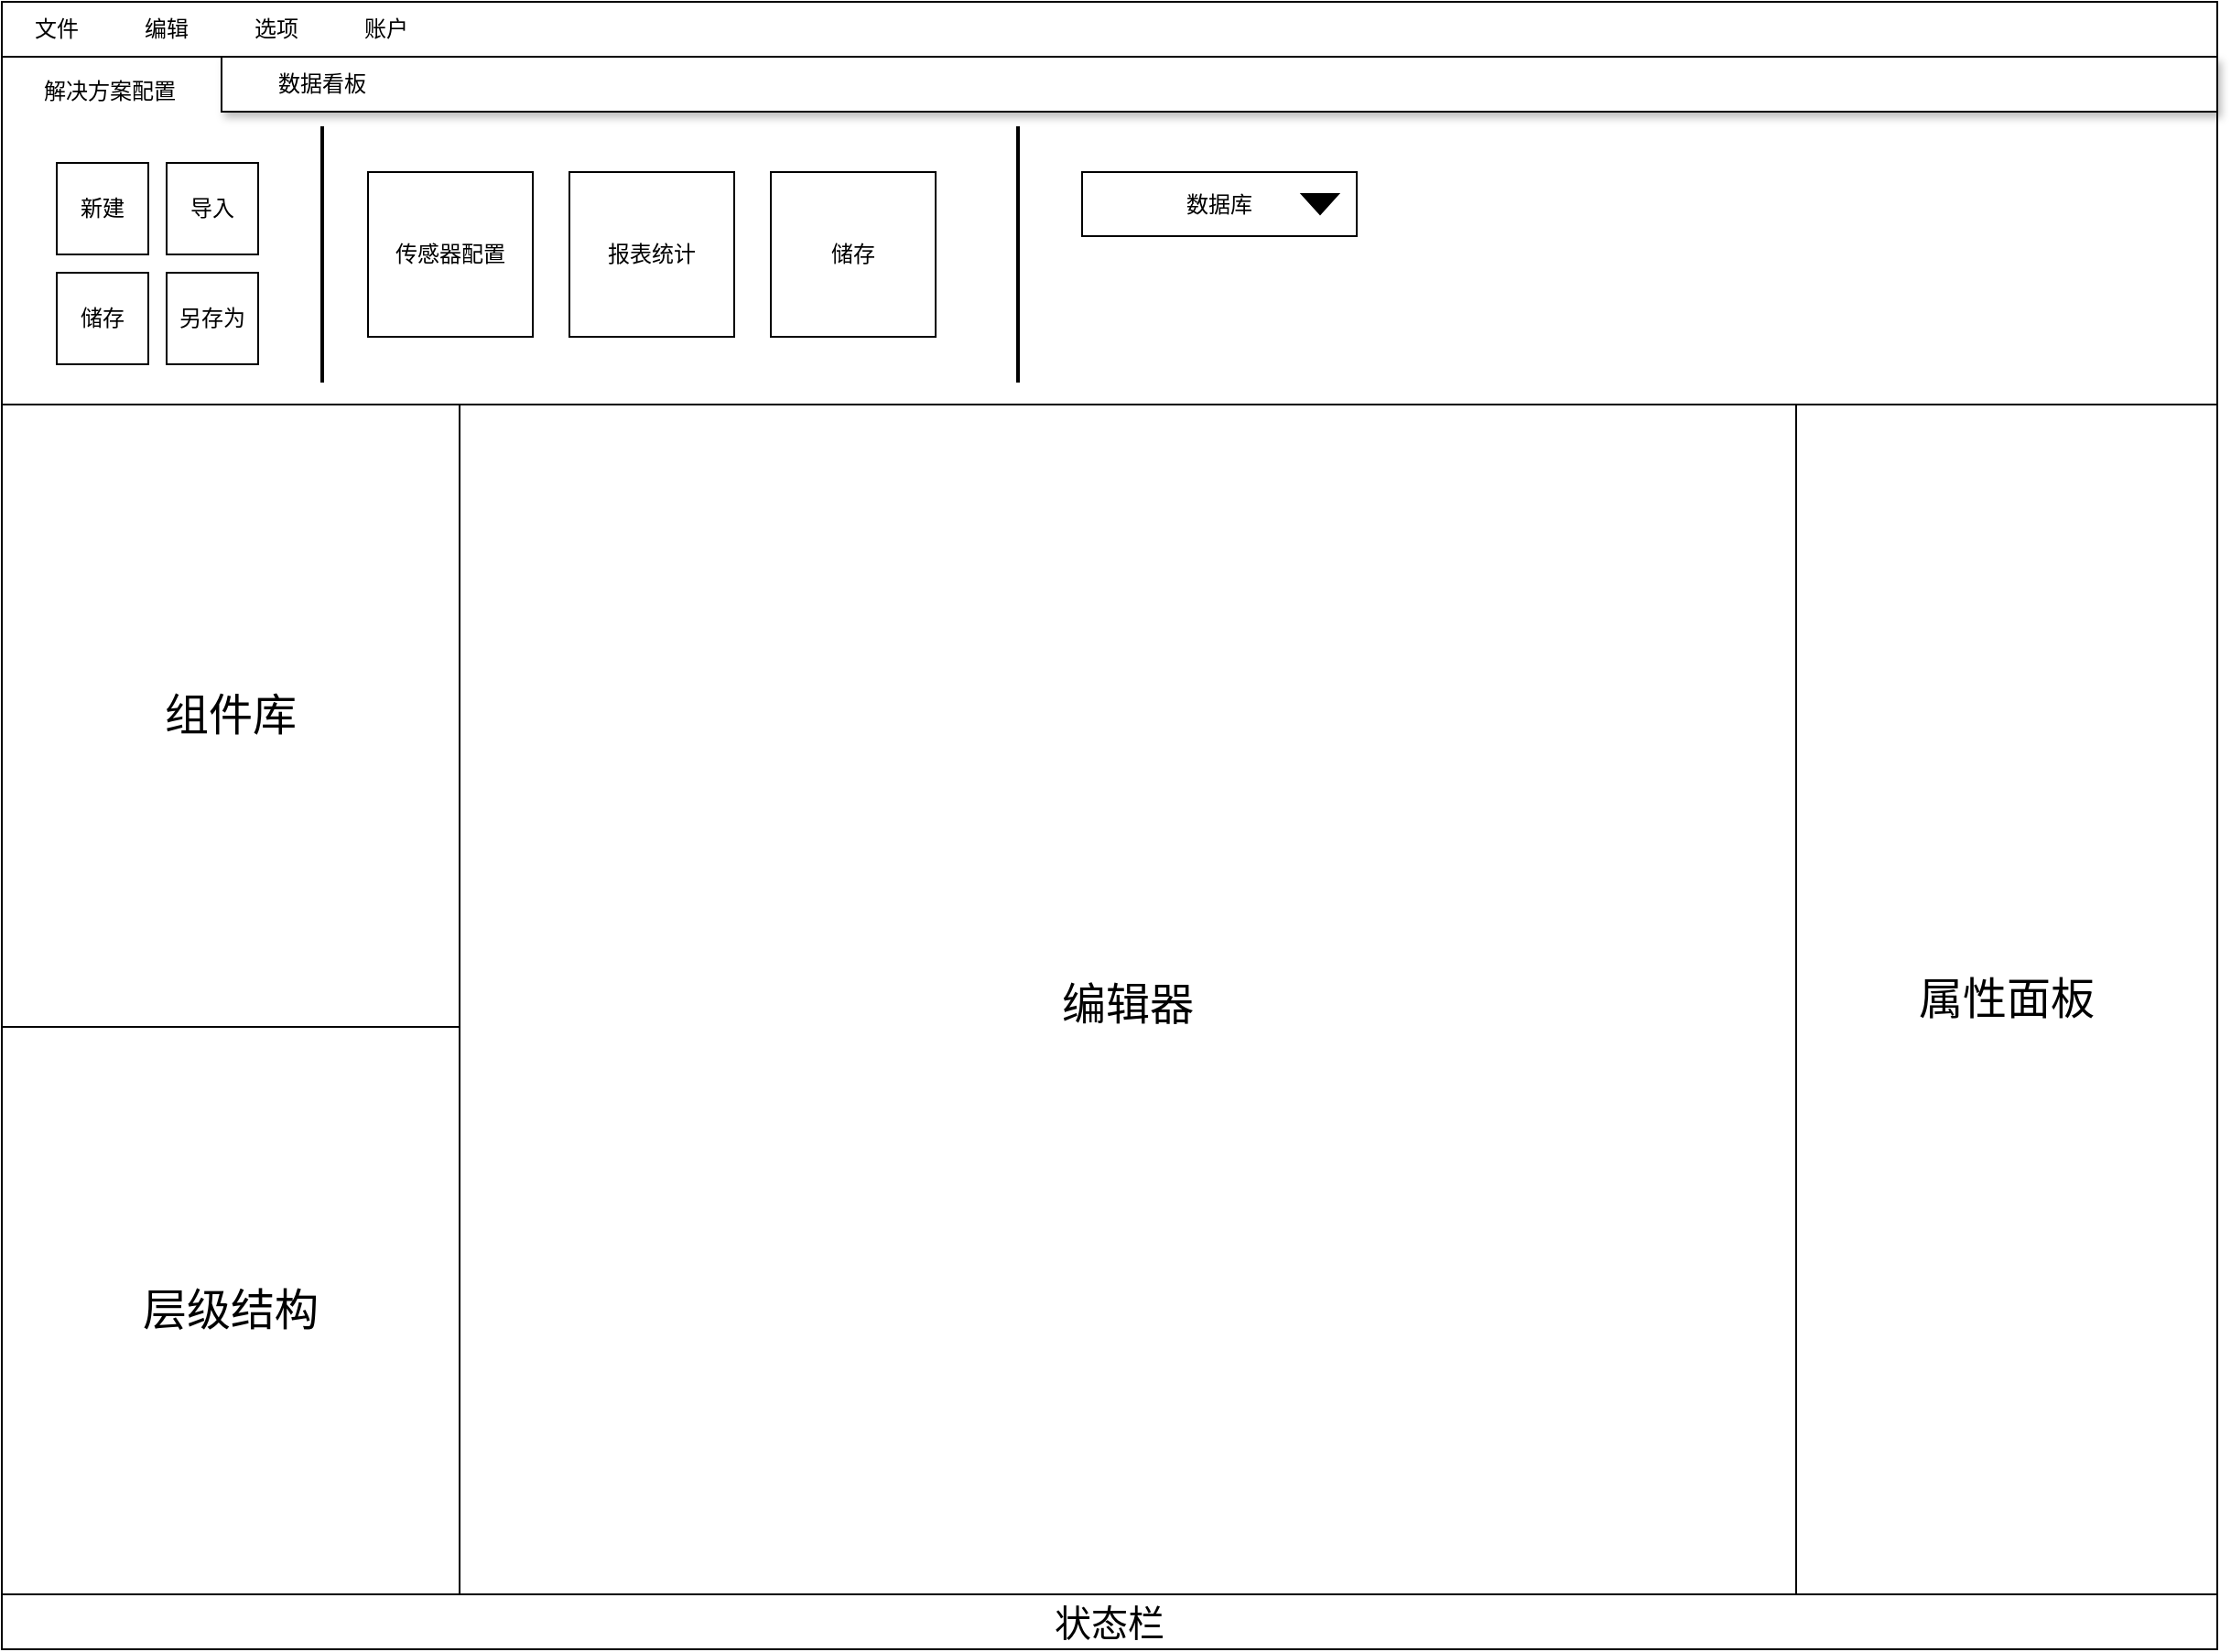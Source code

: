 <mxfile version="20.4.0" type="github">
  <diagram id="1T27g-t3n0TKRR1sPoDJ" name="第 1 页">
    <mxGraphModel dx="2329" dy="859" grid="1" gridSize="10" guides="1" tooltips="1" connect="1" arrows="1" fold="1" page="1" pageScale="1" pageWidth="827" pageHeight="1169" math="0" shadow="0">
      <root>
        <mxCell id="0" />
        <mxCell id="1" parent="0" />
        <mxCell id="6tSdoASQQvIuinm9NfsN-1" value="" style="rounded=0;whiteSpace=wrap;html=1;" vertex="1" parent="1">
          <mxGeometry x="-470" y="80" width="1210" height="190" as="geometry" />
        </mxCell>
        <mxCell id="6tSdoASQQvIuinm9NfsN-2" value="&lt;font style=&quot;font-size: 20px;&quot;&gt;状态栏&lt;/font&gt;" style="rounded=0;whiteSpace=wrap;html=1;" vertex="1" parent="1">
          <mxGeometry x="-470" y="920" width="1210" height="30" as="geometry" />
        </mxCell>
        <mxCell id="6tSdoASQQvIuinm9NfsN-3" value="&lt;font style=&quot;font-size: 24px;&quot;&gt;组件库&lt;/font&gt;" style="rounded=0;whiteSpace=wrap;html=1;" vertex="1" parent="1">
          <mxGeometry x="-470" y="270" width="250" height="340" as="geometry" />
        </mxCell>
        <mxCell id="6tSdoASQQvIuinm9NfsN-4" value="&lt;font style=&quot;font-size: 24px;&quot;&gt;属性面板&lt;/font&gt;" style="rounded=0;whiteSpace=wrap;html=1;" vertex="1" parent="1">
          <mxGeometry x="510" y="270" width="230" height="650" as="geometry" />
        </mxCell>
        <mxCell id="6tSdoASQQvIuinm9NfsN-5" value="" style="rounded=0;whiteSpace=wrap;html=1;" vertex="1" parent="1">
          <mxGeometry x="-470" y="50" width="1210" height="30" as="geometry" />
        </mxCell>
        <mxCell id="6tSdoASQQvIuinm9NfsN-6" value="文件" style="text;html=1;strokeColor=none;fillColor=none;align=center;verticalAlign=middle;whiteSpace=wrap;rounded=0;" vertex="1" parent="1">
          <mxGeometry x="-470" y="50" width="60" height="30" as="geometry" />
        </mxCell>
        <mxCell id="6tSdoASQQvIuinm9NfsN-7" value="编辑" style="text;html=1;strokeColor=none;fillColor=none;align=center;verticalAlign=middle;whiteSpace=wrap;rounded=0;" vertex="1" parent="1">
          <mxGeometry x="-410" y="50" width="60" height="30" as="geometry" />
        </mxCell>
        <mxCell id="6tSdoASQQvIuinm9NfsN-8" value="选项" style="text;html=1;strokeColor=none;fillColor=none;align=center;verticalAlign=middle;whiteSpace=wrap;rounded=0;" vertex="1" parent="1">
          <mxGeometry x="-350" y="50" width="60" height="30" as="geometry" />
        </mxCell>
        <mxCell id="6tSdoASQQvIuinm9NfsN-9" value="账户" style="text;html=1;strokeColor=none;fillColor=none;align=center;verticalAlign=middle;whiteSpace=wrap;rounded=0;" vertex="1" parent="1">
          <mxGeometry x="-290" y="50" width="60" height="30" as="geometry" />
        </mxCell>
        <mxCell id="6tSdoASQQvIuinm9NfsN-10" value="新建" style="rounded=0;whiteSpace=wrap;html=1;" vertex="1" parent="1">
          <mxGeometry x="-440" y="138" width="50" height="50" as="geometry" />
        </mxCell>
        <mxCell id="6tSdoASQQvIuinm9NfsN-11" value="导入" style="rounded=0;whiteSpace=wrap;html=1;" vertex="1" parent="1">
          <mxGeometry x="-380" y="138" width="50" height="50" as="geometry" />
        </mxCell>
        <mxCell id="6tSdoASQQvIuinm9NfsN-12" value="另存为" style="rounded=0;whiteSpace=wrap;html=1;" vertex="1" parent="1">
          <mxGeometry x="-380" y="198" width="50" height="50" as="geometry" />
        </mxCell>
        <mxCell id="6tSdoASQQvIuinm9NfsN-13" value="储存" style="rounded=0;whiteSpace=wrap;html=1;" vertex="1" parent="1">
          <mxGeometry x="-440" y="198" width="50" height="50" as="geometry" />
        </mxCell>
        <mxCell id="6tSdoASQQvIuinm9NfsN-14" value="" style="line;strokeWidth=2;direction=south;html=1;" vertex="1" parent="1">
          <mxGeometry x="-300" y="118" width="10" height="140" as="geometry" />
        </mxCell>
        <mxCell id="6tSdoASQQvIuinm9NfsN-15" value="传感器配置" style="rounded=0;whiteSpace=wrap;html=1;" vertex="1" parent="1">
          <mxGeometry x="-270" y="143" width="90" height="90" as="geometry" />
        </mxCell>
        <mxCell id="6tSdoASQQvIuinm9NfsN-16" value="报表统计" style="rounded=0;whiteSpace=wrap;html=1;" vertex="1" parent="1">
          <mxGeometry x="-160" y="143" width="90" height="90" as="geometry" />
        </mxCell>
        <mxCell id="6tSdoASQQvIuinm9NfsN-17" value="储存" style="rounded=0;whiteSpace=wrap;html=1;" vertex="1" parent="1">
          <mxGeometry x="-50" y="143" width="90" height="90" as="geometry" />
        </mxCell>
        <mxCell id="6tSdoASQQvIuinm9NfsN-20" value="&lt;font style=&quot;font-size: 24px;&quot;&gt;编辑器&lt;/font&gt;" style="rounded=0;whiteSpace=wrap;html=1;fontSize=30;fillColor=#FFFFFF;" vertex="1" parent="1">
          <mxGeometry x="-220" y="270" width="730" height="650" as="geometry" />
        </mxCell>
        <mxCell id="6tSdoASQQvIuinm9NfsN-21" value="" style="group" vertex="1" connectable="0" parent="1">
          <mxGeometry x="120" y="143" width="150" height="35" as="geometry" />
        </mxCell>
        <mxCell id="6tSdoASQQvIuinm9NfsN-18" value="数据库" style="rounded=0;whiteSpace=wrap;html=1;" vertex="1" parent="6tSdoASQQvIuinm9NfsN-21">
          <mxGeometry width="150" height="35" as="geometry" />
        </mxCell>
        <mxCell id="6tSdoASQQvIuinm9NfsN-19" value="" style="verticalLabelPosition=bottom;verticalAlign=top;html=1;shape=mxgraph.basic.acute_triangle;dx=0.5;rotation=-180;fillColor=#000000;" vertex="1" parent="6tSdoASQQvIuinm9NfsN-21">
          <mxGeometry x="120" y="11.95" width="20" height="11.11" as="geometry" />
        </mxCell>
        <mxCell id="6tSdoASQQvIuinm9NfsN-22" value="" style="line;strokeWidth=2;direction=south;html=1;" vertex="1" parent="1">
          <mxGeometry x="80" y="118" width="10" height="140" as="geometry" />
        </mxCell>
        <mxCell id="6tSdoASQQvIuinm9NfsN-23" value="" style="rounded=0;whiteSpace=wrap;html=1;shadow=1;" vertex="1" parent="1">
          <mxGeometry x="-350" y="80" width="1090" height="30" as="geometry" />
        </mxCell>
        <mxCell id="6tSdoASQQvIuinm9NfsN-24" value="&lt;font style=&quot;font-size: 24px;&quot;&gt;层级结构&lt;/font&gt;" style="rounded=0;whiteSpace=wrap;html=1;" vertex="1" parent="1">
          <mxGeometry x="-470" y="610" width="250" height="310" as="geometry" />
        </mxCell>
        <mxCell id="6tSdoASQQvIuinm9NfsN-25" value="解决方案配置" style="text;html=1;strokeColor=none;fillColor=none;align=center;verticalAlign=middle;whiteSpace=wrap;rounded=0;shadow=1;" vertex="1" parent="1">
          <mxGeometry x="-448" y="84" width="74" height="30" as="geometry" />
        </mxCell>
        <mxCell id="6tSdoASQQvIuinm9NfsN-27" value="数据看板" style="text;html=1;strokeColor=none;fillColor=none;align=center;verticalAlign=middle;whiteSpace=wrap;rounded=0;shadow=1;" vertex="1" parent="1">
          <mxGeometry x="-332" y="80" width="74" height="30" as="geometry" />
        </mxCell>
      </root>
    </mxGraphModel>
  </diagram>
</mxfile>
